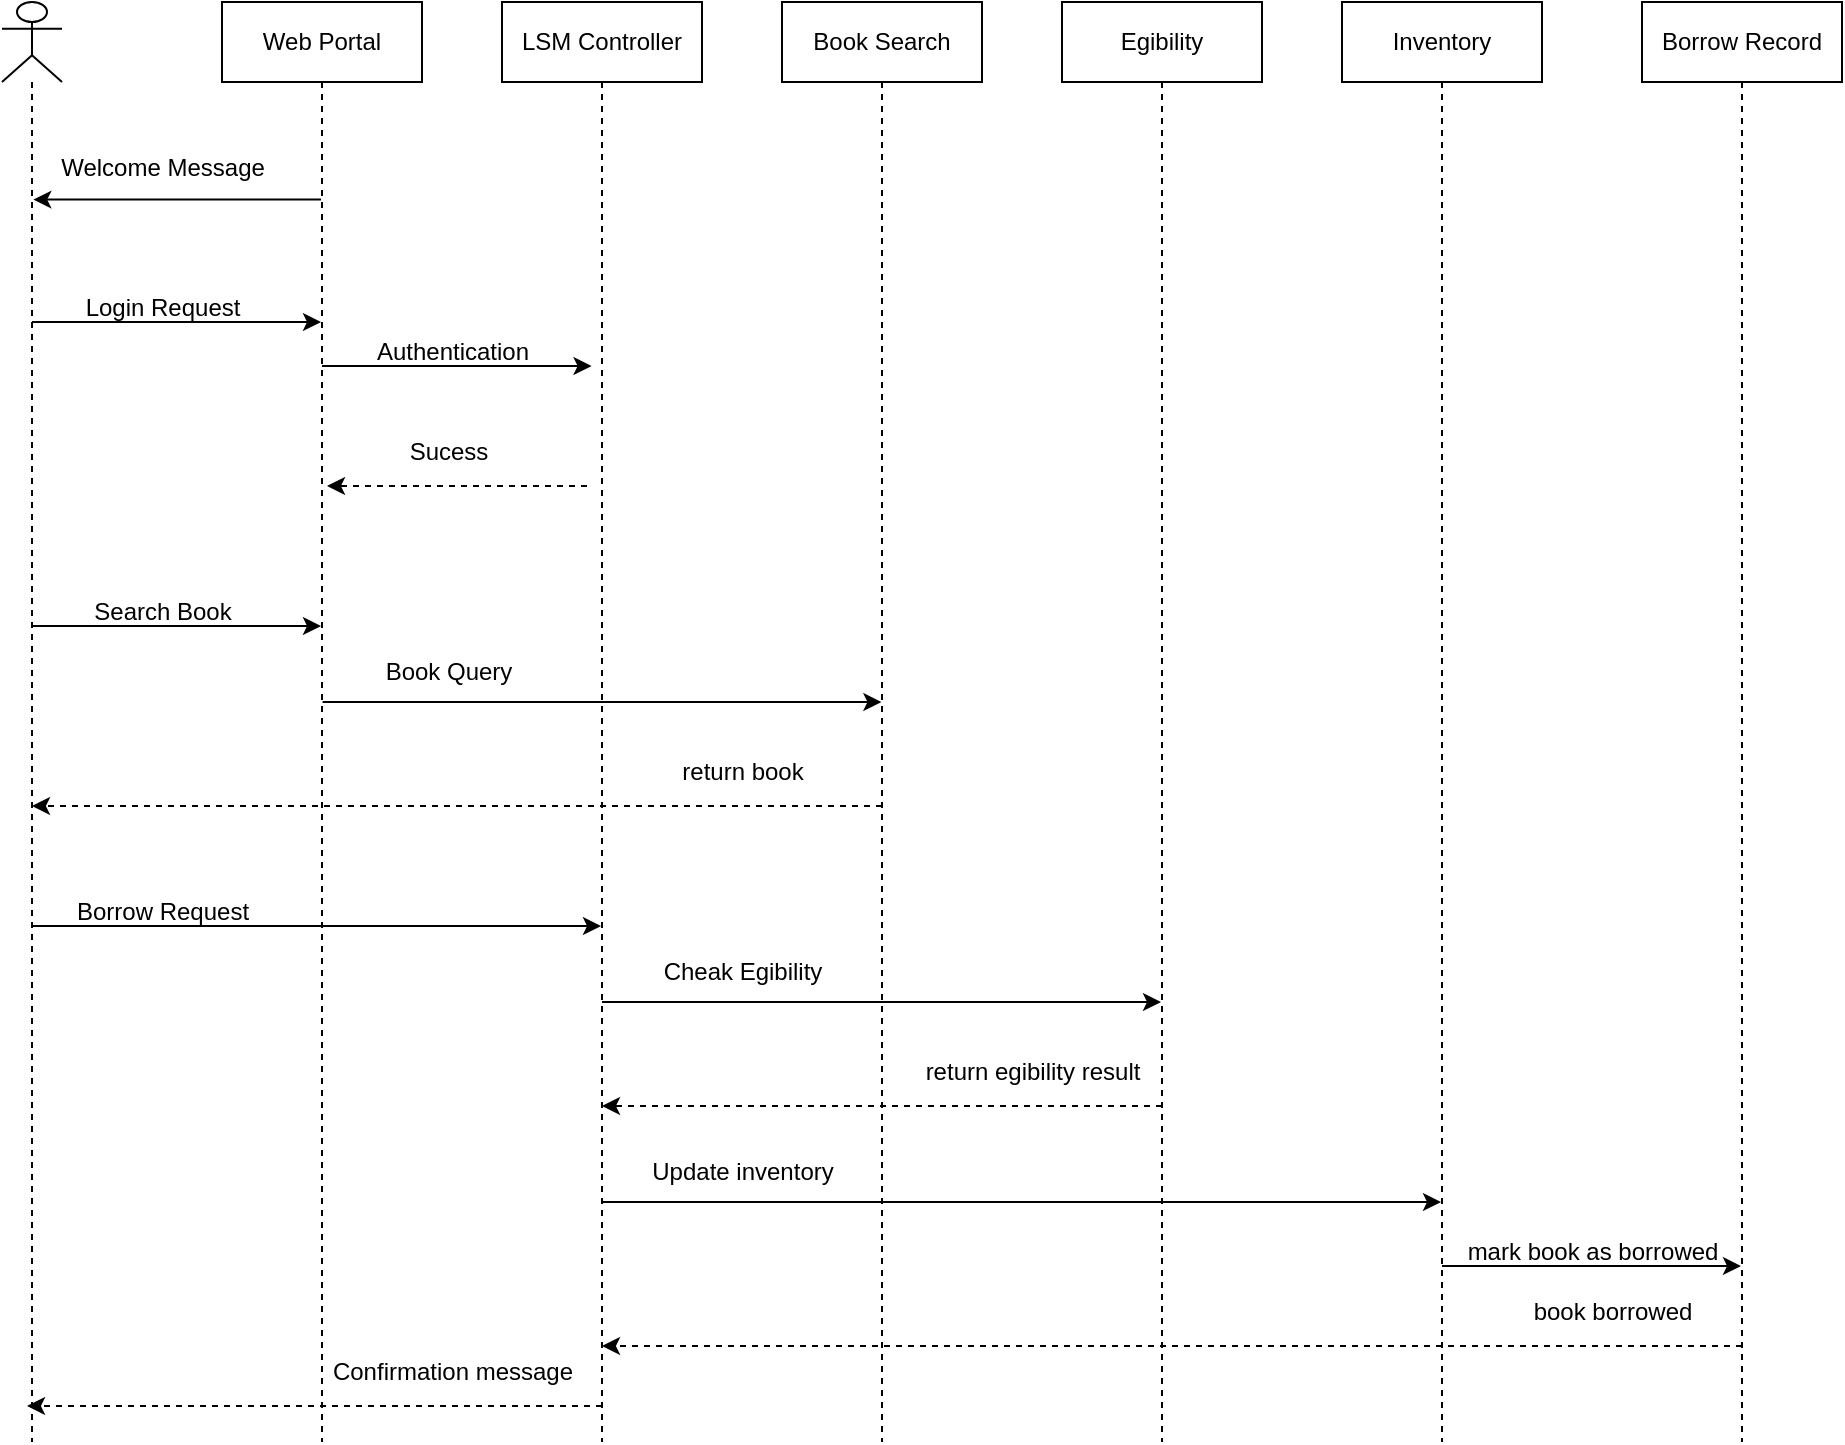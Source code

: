 <mxfile version="27.0.2">
  <diagram name="Page-1" id="wsc8bIlqDhHY4QQGcY_k">
    <mxGraphModel dx="1722" dy="1016" grid="1" gridSize="10" guides="1" tooltips="1" connect="1" arrows="1" fold="1" page="1" pageScale="1" pageWidth="850" pageHeight="1100" math="0" shadow="0">
      <root>
        <mxCell id="0" />
        <mxCell id="1" parent="0" />
        <mxCell id="jn4AKjn8fhmB5A6dIXcM-2" value="Web Portal" style="shape=umlLifeline;perimeter=lifelinePerimeter;whiteSpace=wrap;html=1;container=1;dropTarget=0;collapsible=0;recursiveResize=0;outlineConnect=0;portConstraint=eastwest;newEdgeStyle={&quot;curved&quot;:0,&quot;rounded&quot;:0};" vertex="1" parent="1">
          <mxGeometry x="180" y="80" width="100" height="720" as="geometry" />
        </mxCell>
        <mxCell id="jn4AKjn8fhmB5A6dIXcM-4" value="" style="shape=umlLifeline;perimeter=lifelinePerimeter;whiteSpace=wrap;html=1;container=1;dropTarget=0;collapsible=0;recursiveResize=0;outlineConnect=0;portConstraint=eastwest;newEdgeStyle={&quot;curved&quot;:0,&quot;rounded&quot;:0};participant=umlActor;" vertex="1" parent="1">
          <mxGeometry x="70" y="80" width="30" height="720" as="geometry" />
        </mxCell>
        <mxCell id="jn4AKjn8fhmB5A6dIXcM-5" value="LSM Controller" style="shape=umlLifeline;perimeter=lifelinePerimeter;whiteSpace=wrap;html=1;container=1;dropTarget=0;collapsible=0;recursiveResize=0;outlineConnect=0;portConstraint=eastwest;newEdgeStyle={&quot;curved&quot;:0,&quot;rounded&quot;:0};" vertex="1" parent="1">
          <mxGeometry x="320" y="80" width="100" height="720" as="geometry" />
        </mxCell>
        <mxCell id="jn4AKjn8fhmB5A6dIXcM-6" value="Book Search" style="shape=umlLifeline;perimeter=lifelinePerimeter;whiteSpace=wrap;html=1;container=1;dropTarget=0;collapsible=0;recursiveResize=0;outlineConnect=0;portConstraint=eastwest;newEdgeStyle={&quot;curved&quot;:0,&quot;rounded&quot;:0};" vertex="1" parent="1">
          <mxGeometry x="460" y="80" width="100" height="720" as="geometry" />
        </mxCell>
        <mxCell id="jn4AKjn8fhmB5A6dIXcM-7" value="Egibility" style="shape=umlLifeline;perimeter=lifelinePerimeter;whiteSpace=wrap;html=1;container=1;dropTarget=0;collapsible=0;recursiveResize=0;outlineConnect=0;portConstraint=eastwest;newEdgeStyle={&quot;curved&quot;:0,&quot;rounded&quot;:0};" vertex="1" parent="1">
          <mxGeometry x="600" y="80" width="100" height="720" as="geometry" />
        </mxCell>
        <mxCell id="jn4AKjn8fhmB5A6dIXcM-8" value="Inventory&lt;span style=&quot;color: rgba(0, 0, 0, 0); font-family: monospace; font-size: 0px; text-align: start; text-wrap-mode: nowrap;&quot;&gt;%3CmxGraphModel%3E%3Croot%3E%3CmxCell%20id%3D%220%22%2F%3E%3CmxCell%20id%3D%221%22%20parent%3D%220%22%2F%3E%3CmxCell%20id%3D%222%22%20value%3D%22Web%20Portal%22%20style%3D%22shape%3DumlLifeline%3Bperimeter%3DlifelinePerimeter%3BwhiteSpace%3Dwrap%3Bhtml%3D1%3Bcontainer%3D1%3BdropTarget%3D0%3Bcollapsible%3D0%3BrecursiveResize%3D0%3BoutlineConnect%3D0%3BportConstraint%3Deastwest%3BnewEdgeStyle%3D%7B%26quot%3Bcurved%26quot%3B%3A0%2C%26quot%3Brounded%26quot%3B%3A0%7D%3B%22%20vertex%3D%221%22%20parent%3D%221%22%3E%3CmxGeometry%20x%3D%22180%22%20y%3D%2280%22%20width%3D%22100%22%20height%3D%22720%22%20as%3D%22geometry%22%2F%3E%3C%2FmxCell%3E%3C%2Froot%3E%3C%2FmxGraphModel%3E&lt;/span&gt;" style="shape=umlLifeline;perimeter=lifelinePerimeter;whiteSpace=wrap;html=1;container=1;dropTarget=0;collapsible=0;recursiveResize=0;outlineConnect=0;portConstraint=eastwest;newEdgeStyle={&quot;curved&quot;:0,&quot;rounded&quot;:0};" vertex="1" parent="1">
          <mxGeometry x="740" y="80" width="100" height="720" as="geometry" />
        </mxCell>
        <mxCell id="jn4AKjn8fhmB5A6dIXcM-9" value="Borrow Record" style="shape=umlLifeline;perimeter=lifelinePerimeter;whiteSpace=wrap;html=1;container=1;dropTarget=0;collapsible=0;recursiveResize=0;outlineConnect=0;portConstraint=eastwest;newEdgeStyle={&quot;curved&quot;:0,&quot;rounded&quot;:0};" vertex="1" parent="1">
          <mxGeometry x="890" y="80" width="100" height="720" as="geometry" />
        </mxCell>
        <mxCell id="jn4AKjn8fhmB5A6dIXcM-11" value="" style="endArrow=classic;html=1;rounded=0;entryX=0.005;entryY=1.027;entryDx=0;entryDy=0;entryPerimeter=0;" edge="1" parent="1" source="jn4AKjn8fhmB5A6dIXcM-2" target="jn4AKjn8fhmB5A6dIXcM-12">
          <mxGeometry width="50" height="50" relative="1" as="geometry">
            <mxPoint x="220" y="180" as="sourcePoint" />
            <mxPoint x="90" y="180" as="targetPoint" />
          </mxGeometry>
        </mxCell>
        <mxCell id="jn4AKjn8fhmB5A6dIXcM-12" value="Welcome Message" style="text;html=1;align=center;verticalAlign=middle;resizable=0;points=[];autosize=1;strokeColor=none;fillColor=none;" vertex="1" parent="1">
          <mxGeometry x="85" y="148" width="130" height="30" as="geometry" />
        </mxCell>
        <mxCell id="jn4AKjn8fhmB5A6dIXcM-13" value="" style="endArrow=classic;html=1;rounded=0;" edge="1" parent="1" target="jn4AKjn8fhmB5A6dIXcM-2">
          <mxGeometry width="50" height="50" relative="1" as="geometry">
            <mxPoint x="85.002" y="240" as="sourcePoint" />
            <mxPoint x="219.78" y="240" as="targetPoint" />
          </mxGeometry>
        </mxCell>
        <mxCell id="jn4AKjn8fhmB5A6dIXcM-14" value="Login Request" style="text;html=1;align=center;verticalAlign=middle;resizable=0;points=[];autosize=1;strokeColor=none;fillColor=none;" vertex="1" parent="1">
          <mxGeometry x="100" y="218" width="100" height="30" as="geometry" />
        </mxCell>
        <mxCell id="jn4AKjn8fhmB5A6dIXcM-15" value="" style="endArrow=classic;html=1;rounded=0;" edge="1" parent="1">
          <mxGeometry width="50" height="50" relative="1" as="geometry">
            <mxPoint x="230.002" y="262" as="sourcePoint" />
            <mxPoint x="364.78" y="262" as="targetPoint" />
          </mxGeometry>
        </mxCell>
        <mxCell id="jn4AKjn8fhmB5A6dIXcM-16" value="Authentication" style="text;html=1;align=center;verticalAlign=middle;resizable=0;points=[];autosize=1;strokeColor=none;fillColor=none;" vertex="1" parent="1">
          <mxGeometry x="245" y="240" width="100" height="30" as="geometry" />
        </mxCell>
        <mxCell id="jn4AKjn8fhmB5A6dIXcM-17" value="" style="endArrow=classic;html=1;rounded=0;dashed=1;" edge="1" parent="1">
          <mxGeometry width="50" height="50" relative="1" as="geometry">
            <mxPoint x="362.5" y="322" as="sourcePoint" />
            <mxPoint x="232.5" y="322" as="targetPoint" />
          </mxGeometry>
        </mxCell>
        <mxCell id="jn4AKjn8fhmB5A6dIXcM-18" value="Sucess" style="text;html=1;align=center;verticalAlign=middle;resizable=0;points=[];autosize=1;strokeColor=none;fillColor=none;" vertex="1" parent="1">
          <mxGeometry x="262.5" y="290" width="60" height="30" as="geometry" />
        </mxCell>
        <mxCell id="jn4AKjn8fhmB5A6dIXcM-19" value="" style="endArrow=classic;html=1;rounded=0;" edge="1" parent="1" target="jn4AKjn8fhmB5A6dIXcM-2">
          <mxGeometry width="50" height="50" relative="1" as="geometry">
            <mxPoint x="85.002" y="392" as="sourcePoint" />
            <mxPoint x="219.78" y="392" as="targetPoint" />
          </mxGeometry>
        </mxCell>
        <mxCell id="jn4AKjn8fhmB5A6dIXcM-20" value="Search Book" style="text;html=1;align=center;verticalAlign=middle;resizable=0;points=[];autosize=1;strokeColor=none;fillColor=none;" vertex="1" parent="1">
          <mxGeometry x="105" y="370" width="90" height="30" as="geometry" />
        </mxCell>
        <mxCell id="jn4AKjn8fhmB5A6dIXcM-21" value="" style="endArrow=classic;html=1;rounded=0;" edge="1" parent="1">
          <mxGeometry width="50" height="50" relative="1" as="geometry">
            <mxPoint x="230.3" y="430" as="sourcePoint" />
            <mxPoint x="509.7" y="430" as="targetPoint" />
          </mxGeometry>
        </mxCell>
        <mxCell id="jn4AKjn8fhmB5A6dIXcM-22" value="Book Query" style="text;html=1;align=center;verticalAlign=middle;resizable=0;points=[];autosize=1;strokeColor=none;fillColor=none;" vertex="1" parent="1">
          <mxGeometry x="247.61" y="400" width="90" height="30" as="geometry" />
        </mxCell>
        <mxCell id="jn4AKjn8fhmB5A6dIXcM-23" value="" style="endArrow=classic;html=1;rounded=0;dashed=1;" edge="1" parent="1" target="jn4AKjn8fhmB5A6dIXcM-4">
          <mxGeometry width="50" height="50" relative="1" as="geometry">
            <mxPoint x="510" y="482" as="sourcePoint" />
            <mxPoint x="380" y="482" as="targetPoint" />
          </mxGeometry>
        </mxCell>
        <mxCell id="jn4AKjn8fhmB5A6dIXcM-24" value="return book" style="text;html=1;align=center;verticalAlign=middle;resizable=0;points=[];autosize=1;strokeColor=none;fillColor=none;" vertex="1" parent="1">
          <mxGeometry x="400" y="450" width="80" height="30" as="geometry" />
        </mxCell>
        <mxCell id="jn4AKjn8fhmB5A6dIXcM-25" value="" style="endArrow=classic;html=1;rounded=0;" edge="1" parent="1" target="jn4AKjn8fhmB5A6dIXcM-5">
          <mxGeometry width="50" height="50" relative="1" as="geometry">
            <mxPoint x="85.002" y="542" as="sourcePoint" />
            <mxPoint x="230" y="542" as="targetPoint" />
          </mxGeometry>
        </mxCell>
        <mxCell id="jn4AKjn8fhmB5A6dIXcM-26" value="Borrow Request" style="text;html=1;align=center;verticalAlign=middle;resizable=0;points=[];autosize=1;strokeColor=none;fillColor=none;" vertex="1" parent="1">
          <mxGeometry x="95" y="520" width="110" height="30" as="geometry" />
        </mxCell>
        <mxCell id="jn4AKjn8fhmB5A6dIXcM-27" value="" style="endArrow=classic;html=1;rounded=0;" edge="1" parent="1" target="jn4AKjn8fhmB5A6dIXcM-7">
          <mxGeometry width="50" height="50" relative="1" as="geometry">
            <mxPoint x="370" y="580" as="sourcePoint" />
            <mxPoint x="509.7" y="580" as="targetPoint" />
          </mxGeometry>
        </mxCell>
        <mxCell id="jn4AKjn8fhmB5A6dIXcM-28" value="Cheak Egibility" style="text;html=1;align=center;verticalAlign=middle;resizable=0;points=[];autosize=1;strokeColor=none;fillColor=none;" vertex="1" parent="1">
          <mxGeometry x="390" y="550" width="100" height="30" as="geometry" />
        </mxCell>
        <mxCell id="jn4AKjn8fhmB5A6dIXcM-29" value="" style="endArrow=classic;html=1;rounded=0;dashed=1;" edge="1" parent="1" target="jn4AKjn8fhmB5A6dIXcM-5">
          <mxGeometry width="50" height="50" relative="1" as="geometry">
            <mxPoint x="650" y="632" as="sourcePoint" />
            <mxPoint x="230" y="632" as="targetPoint" />
          </mxGeometry>
        </mxCell>
        <mxCell id="jn4AKjn8fhmB5A6dIXcM-30" value="return egibility result" style="text;html=1;align=center;verticalAlign=middle;resizable=0;points=[];autosize=1;strokeColor=none;fillColor=none;" vertex="1" parent="1">
          <mxGeometry x="520" y="600" width="130" height="30" as="geometry" />
        </mxCell>
        <mxCell id="jn4AKjn8fhmB5A6dIXcM-31" value="" style="endArrow=classic;html=1;rounded=0;" edge="1" parent="1" target="jn4AKjn8fhmB5A6dIXcM-8">
          <mxGeometry width="50" height="50" relative="1" as="geometry">
            <mxPoint x="370" y="680" as="sourcePoint" />
            <mxPoint x="650" y="680" as="targetPoint" />
          </mxGeometry>
        </mxCell>
        <mxCell id="jn4AKjn8fhmB5A6dIXcM-32" value="Update inventory" style="text;html=1;align=center;verticalAlign=middle;resizable=0;points=[];autosize=1;strokeColor=none;fillColor=none;" vertex="1" parent="1">
          <mxGeometry x="385" y="650" width="110" height="30" as="geometry" />
        </mxCell>
        <mxCell id="jn4AKjn8fhmB5A6dIXcM-33" value="" style="endArrow=classic;html=1;rounded=0;" edge="1" parent="1" target="jn4AKjn8fhmB5A6dIXcM-9">
          <mxGeometry width="50" height="50" relative="1" as="geometry">
            <mxPoint x="790.002" y="712" as="sourcePoint" />
            <mxPoint x="935" y="712" as="targetPoint" />
          </mxGeometry>
        </mxCell>
        <mxCell id="jn4AKjn8fhmB5A6dIXcM-34" value="mark book as borrowed" style="text;html=1;align=center;verticalAlign=middle;resizable=0;points=[];autosize=1;strokeColor=none;fillColor=none;" vertex="1" parent="1">
          <mxGeometry x="790" y="690" width="150" height="30" as="geometry" />
        </mxCell>
        <mxCell id="jn4AKjn8fhmB5A6dIXcM-35" value="" style="endArrow=classic;html=1;rounded=0;dashed=1;" edge="1" parent="1">
          <mxGeometry width="50" height="50" relative="1" as="geometry">
            <mxPoint x="940" y="752" as="sourcePoint" />
            <mxPoint x="370" y="752" as="targetPoint" />
          </mxGeometry>
        </mxCell>
        <mxCell id="jn4AKjn8fhmB5A6dIXcM-36" value="book borrowed" style="text;html=1;align=center;verticalAlign=middle;resizable=0;points=[];autosize=1;strokeColor=none;fillColor=none;" vertex="1" parent="1">
          <mxGeometry x="825" y="720" width="100" height="30" as="geometry" />
        </mxCell>
        <mxCell id="jn4AKjn8fhmB5A6dIXcM-37" value="" style="endArrow=classic;html=1;rounded=0;dashed=1;" edge="1" parent="1">
          <mxGeometry width="50" height="50" relative="1" as="geometry">
            <mxPoint x="370" y="782" as="sourcePoint" />
            <mxPoint x="82.5" y="782" as="targetPoint" />
          </mxGeometry>
        </mxCell>
        <mxCell id="jn4AKjn8fhmB5A6dIXcM-38" value="Confirmation message" style="text;html=1;align=center;verticalAlign=middle;resizable=0;points=[];autosize=1;strokeColor=none;fillColor=none;" vertex="1" parent="1">
          <mxGeometry x="225" y="750" width="140" height="30" as="geometry" />
        </mxCell>
      </root>
    </mxGraphModel>
  </diagram>
</mxfile>
